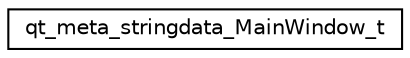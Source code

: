 digraph G
{
  edge [fontname="Helvetica",fontsize="10",labelfontname="Helvetica",labelfontsize="10"];
  node [fontname="Helvetica",fontsize="10",shape=record];
  rankdir="LR";
  Node1 [label="qt_meta_stringdata_MainWindow_t",height=0.2,width=0.4,color="black", fillcolor="white", style="filled",URL="$structqt__meta__stringdata___main_window__t.html"];
}
